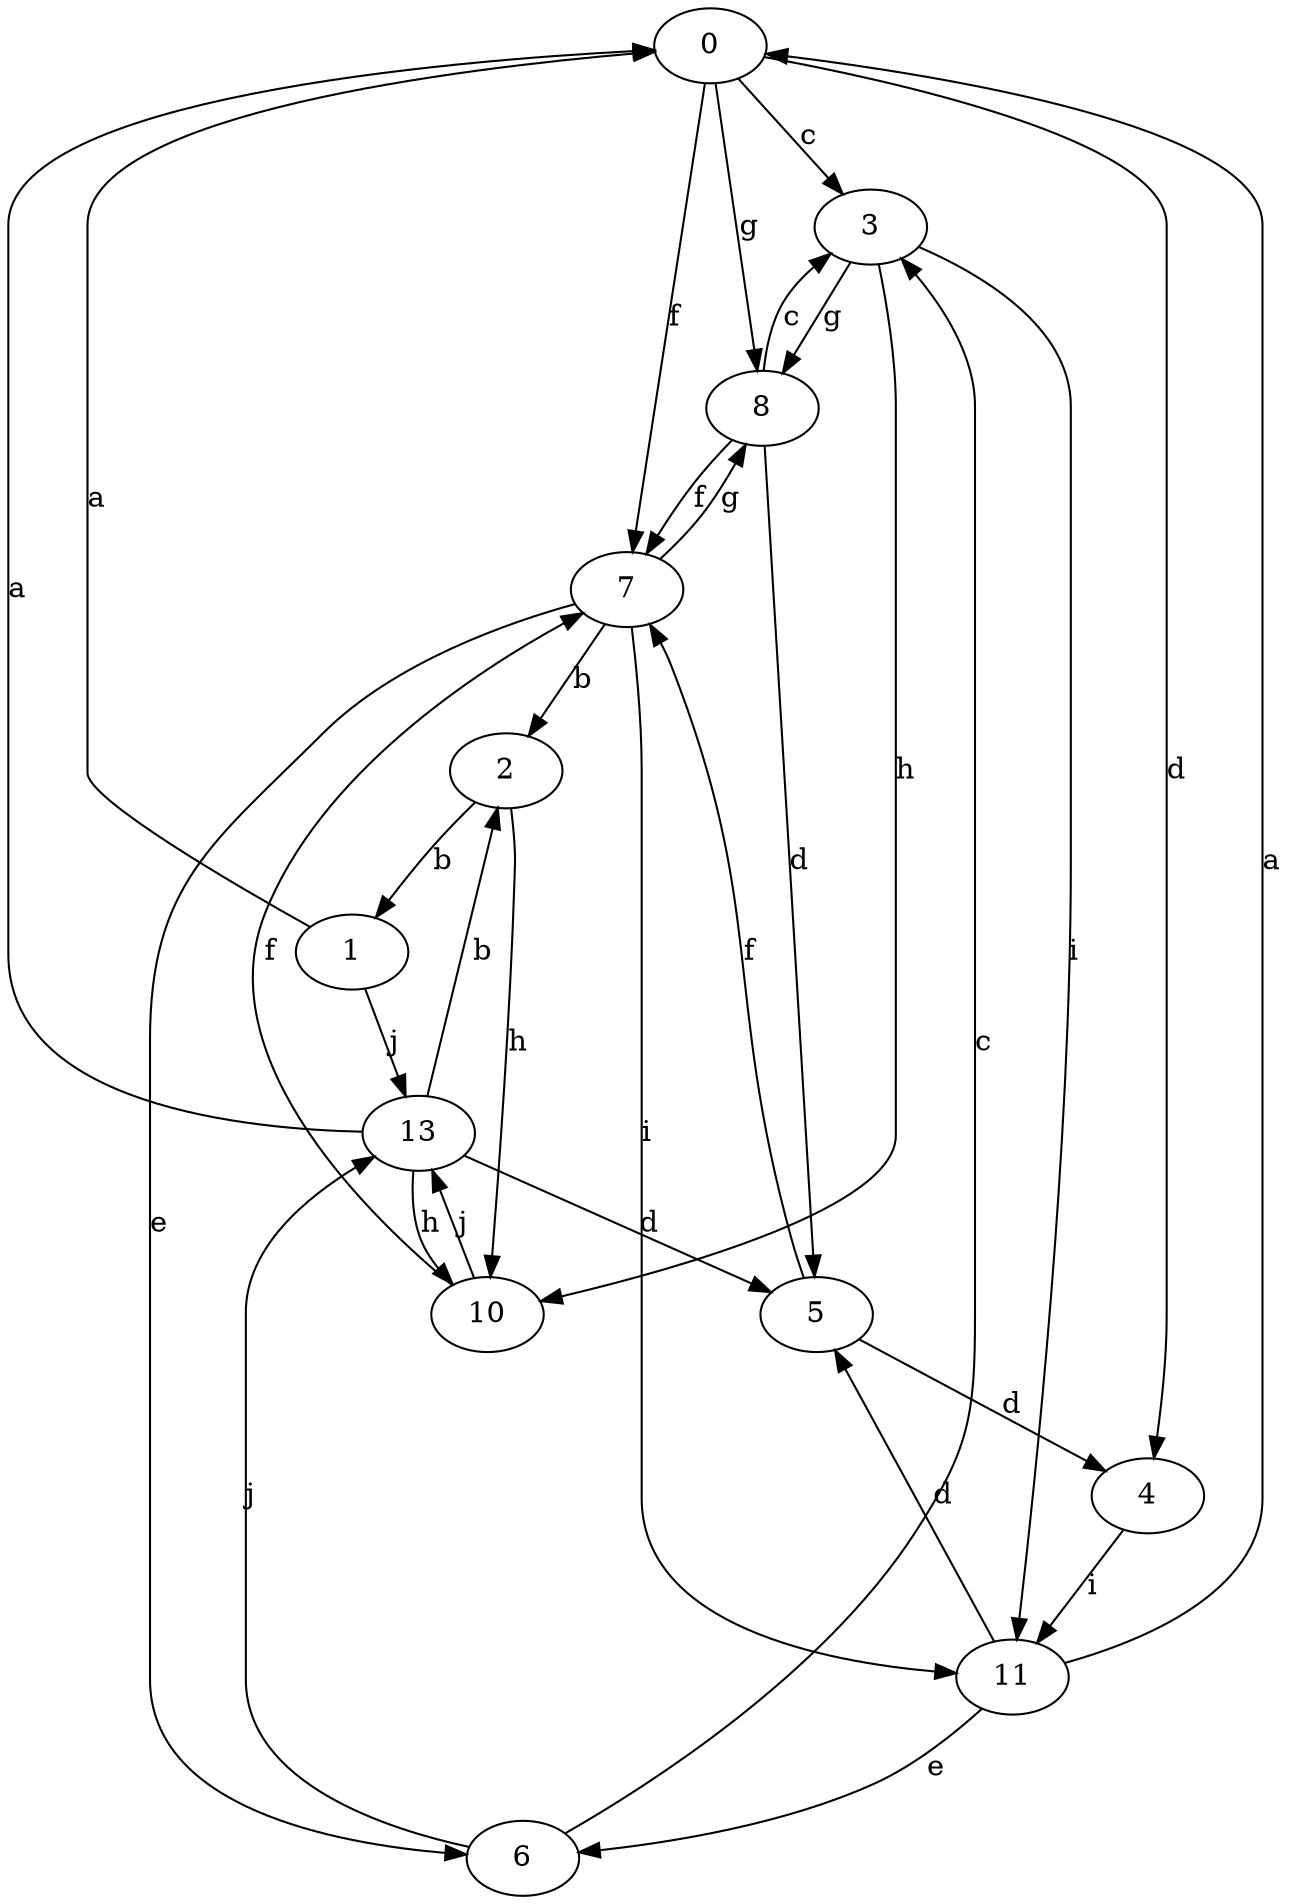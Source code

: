 strict digraph  {
0;
1;
2;
3;
4;
5;
6;
7;
8;
10;
11;
13;
0 -> 3  [label=c];
0 -> 4  [label=d];
0 -> 7  [label=f];
0 -> 8  [label=g];
1 -> 0  [label=a];
1 -> 13  [label=j];
2 -> 1  [label=b];
2 -> 10  [label=h];
3 -> 8  [label=g];
3 -> 10  [label=h];
3 -> 11  [label=i];
4 -> 11  [label=i];
5 -> 4  [label=d];
5 -> 7  [label=f];
6 -> 3  [label=c];
6 -> 13  [label=j];
7 -> 2  [label=b];
7 -> 6  [label=e];
7 -> 8  [label=g];
7 -> 11  [label=i];
8 -> 3  [label=c];
8 -> 5  [label=d];
8 -> 7  [label=f];
10 -> 7  [label=f];
10 -> 13  [label=j];
11 -> 0  [label=a];
11 -> 5  [label=d];
11 -> 6  [label=e];
13 -> 0  [label=a];
13 -> 2  [label=b];
13 -> 5  [label=d];
13 -> 10  [label=h];
}

